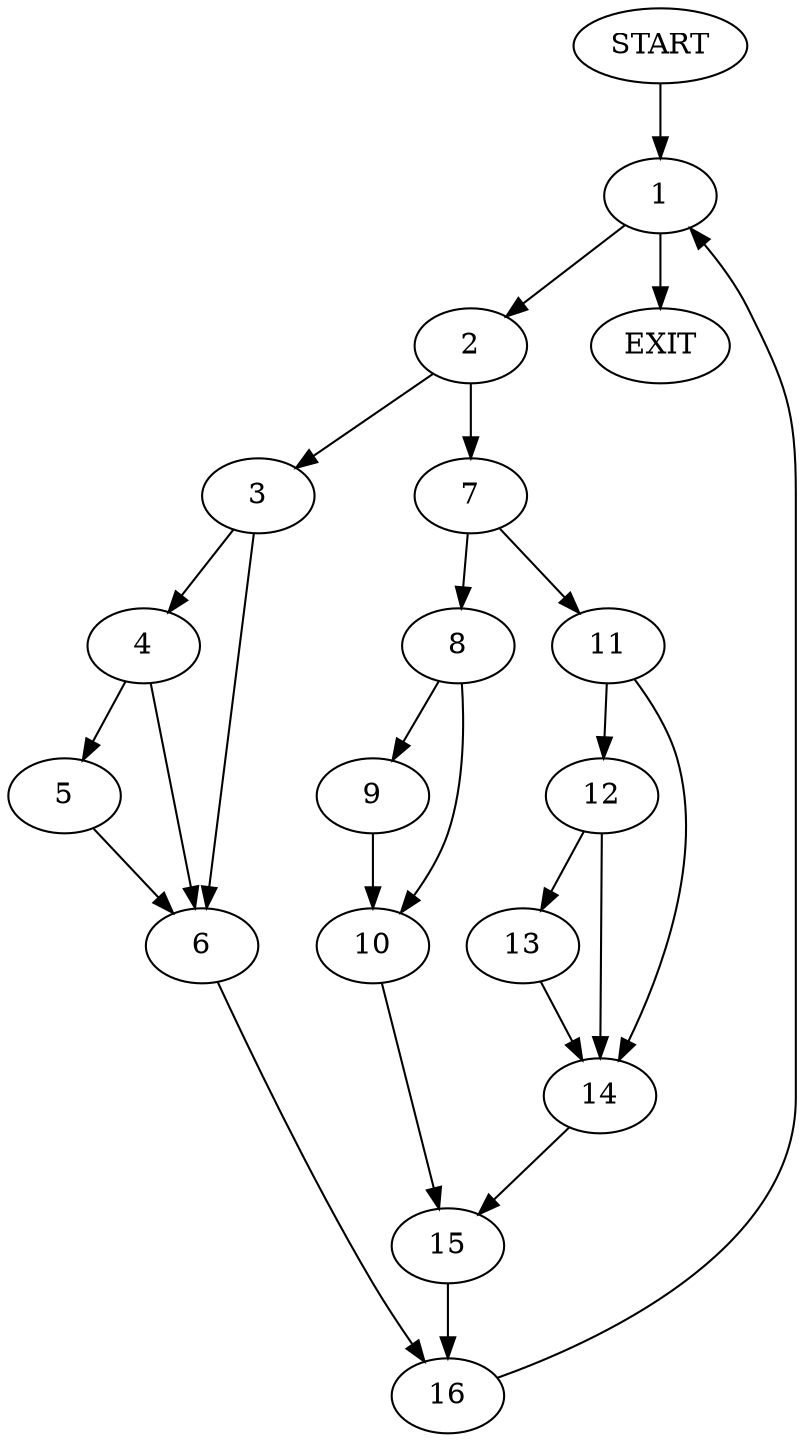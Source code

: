 digraph { 
0 [label="START"];
1;
2;
3;
4;
5;
6;
7;
8;
9;
10;
11;
12;
13;
14;
15;
16;
17[label="EXIT"];
0 -> 1;
1 -> 2;
1 -> 17;
2 -> 3;
2 -> 7;
3 -> 6;
3 -> 4;
4 -> 5;
4 -> 6;
5 -> 6;
6 -> 16;
7 -> 8;
7 -> 11;
8 -> 10;
8 -> 9;
9 -> 10;
10 -> 15;
11 -> 14;
11 -> 12;
12 -> 13;
12 -> 14;
13 -> 14;
14 -> 15;
15 -> 16;
16 -> 1;
}